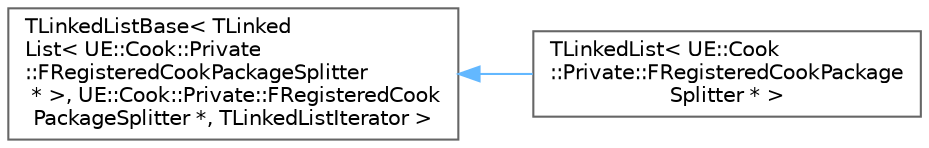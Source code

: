 digraph "Graphical Class Hierarchy"
{
 // INTERACTIVE_SVG=YES
 // LATEX_PDF_SIZE
  bgcolor="transparent";
  edge [fontname=Helvetica,fontsize=10,labelfontname=Helvetica,labelfontsize=10];
  node [fontname=Helvetica,fontsize=10,shape=box,height=0.2,width=0.4];
  rankdir="LR";
  Node0 [id="Node000000",label="TLinkedListBase\< TLinked\lList\< UE::Cook::Private\l::FRegisteredCookPackageSplitter\l * \>, UE::Cook::Private::FRegisteredCook\lPackageSplitter *, TLinkedListIterator \>",height=0.2,width=0.4,color="grey40", fillcolor="white", style="filled",URL="$d7/da3/classTLinkedListBase.html",tooltip=" "];
  Node0 -> Node1 [id="edge6392_Node000000_Node000001",dir="back",color="steelblue1",style="solid",tooltip=" "];
  Node1 [id="Node000001",label="TLinkedList\< UE::Cook\l::Private::FRegisteredCookPackage\lSplitter * \>",height=0.2,width=0.4,color="grey40", fillcolor="white", style="filled",URL="$de/dab/classTLinkedList.html",tooltip=" "];
}
